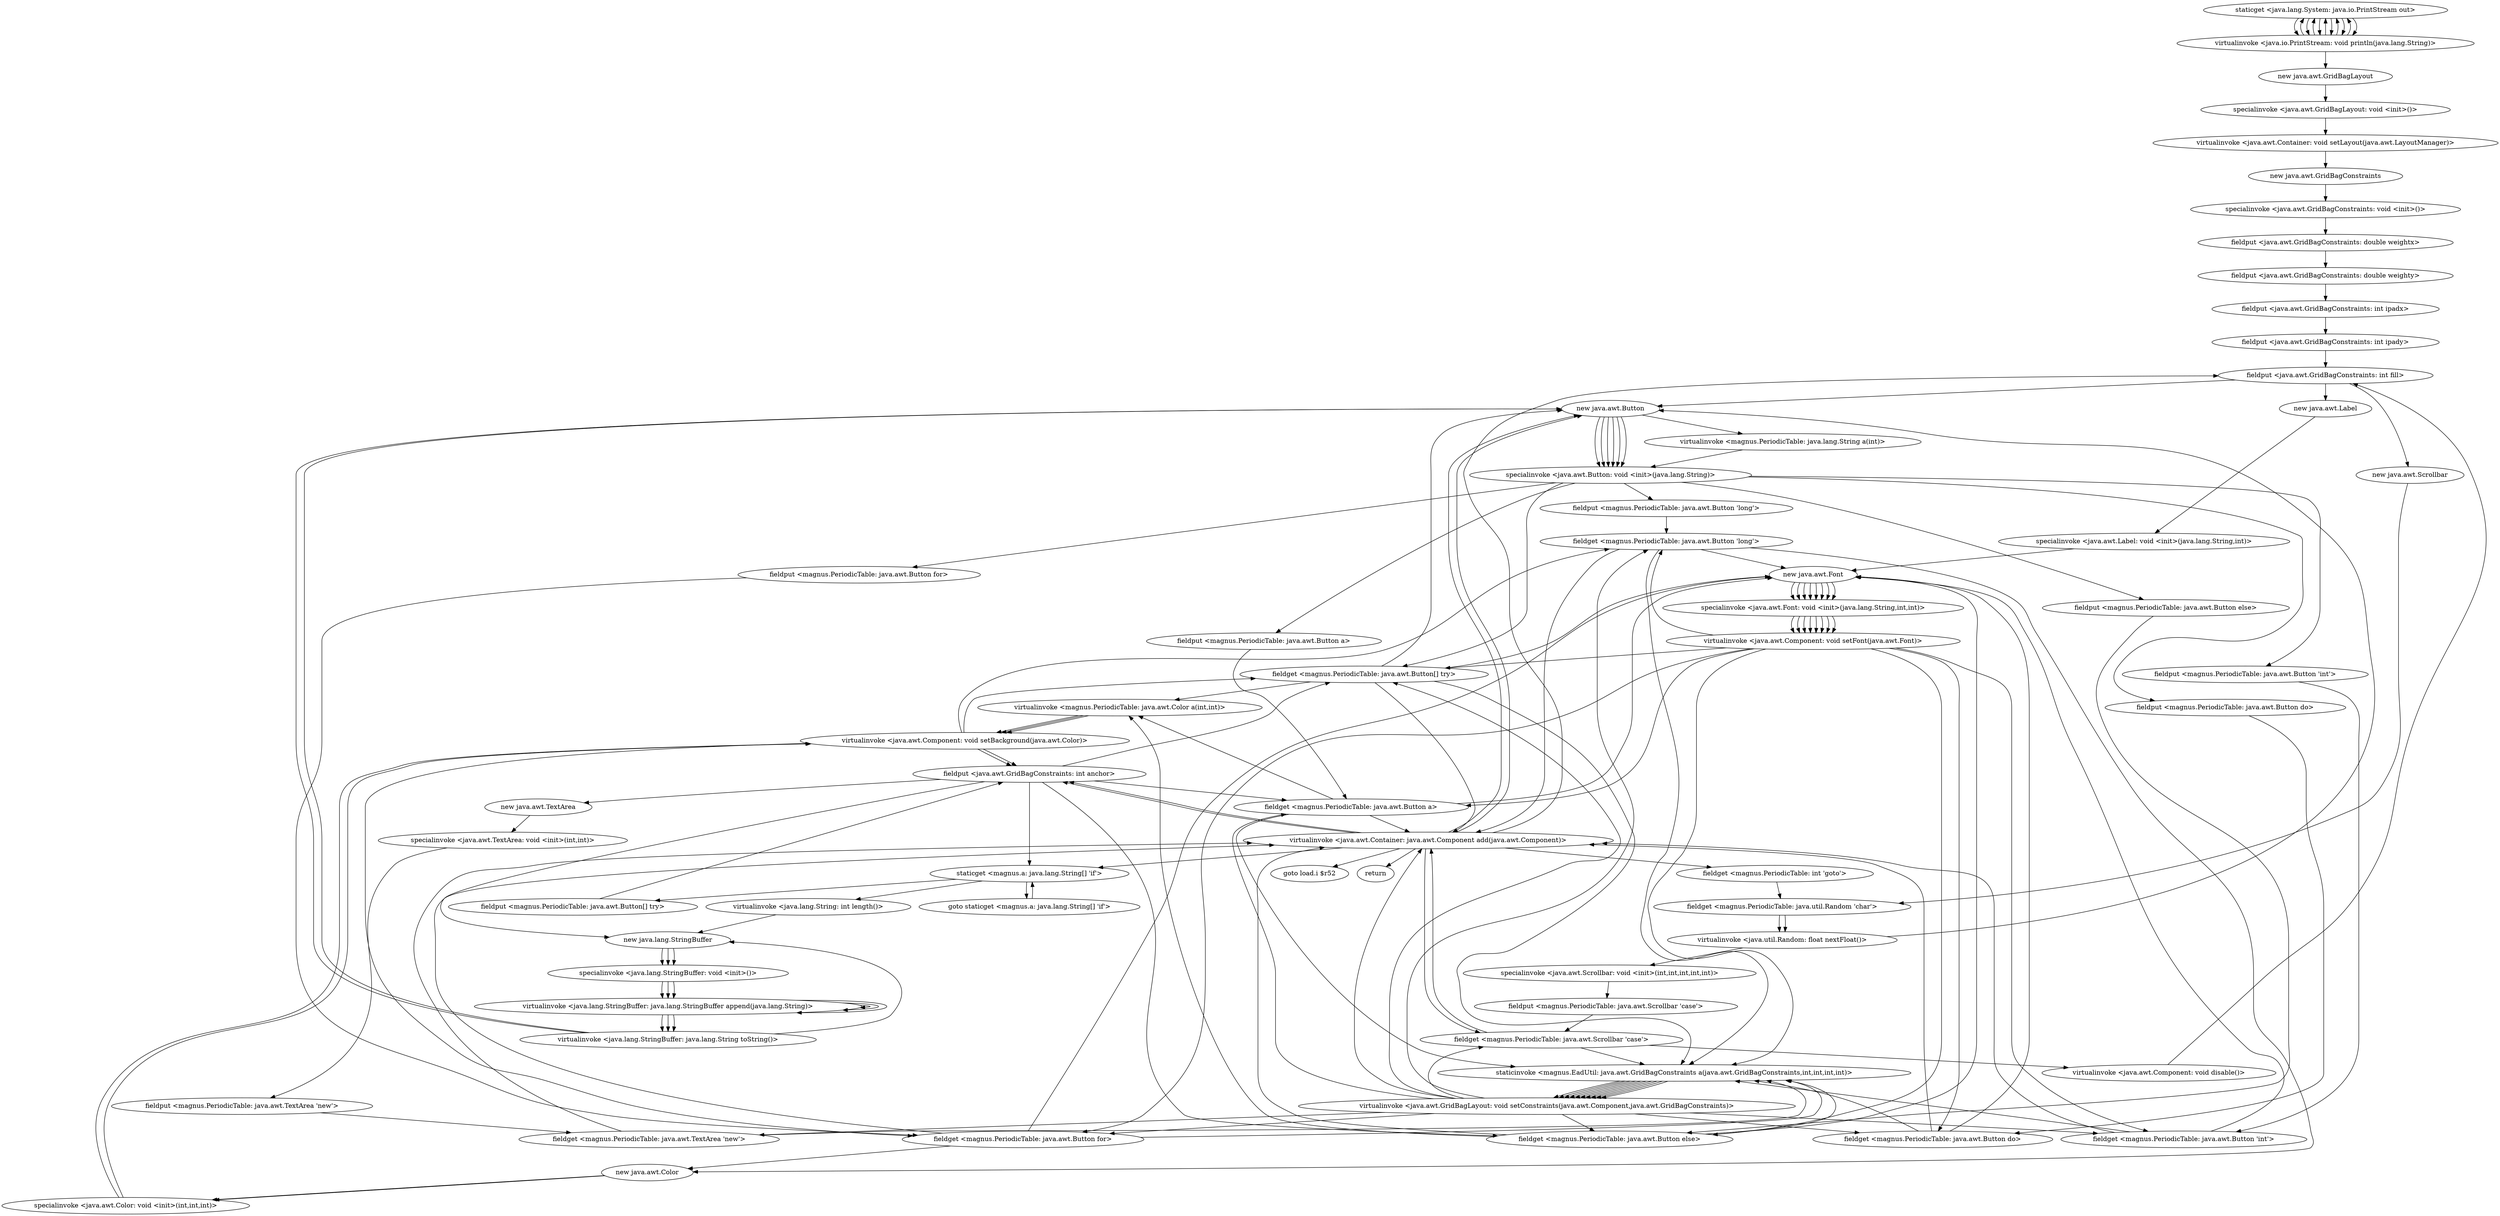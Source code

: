 digraph "" {
"staticget <java.lang.System: java.io.PrintStream out>";
 "staticget <java.lang.System: java.io.PrintStream out>"->"virtualinvoke <java.io.PrintStream: void println(java.lang.String)>";
 "virtualinvoke <java.io.PrintStream: void println(java.lang.String)>"->"staticget <java.lang.System: java.io.PrintStream out>";
 "staticget <java.lang.System: java.io.PrintStream out>"->"virtualinvoke <java.io.PrintStream: void println(java.lang.String)>";
 "virtualinvoke <java.io.PrintStream: void println(java.lang.String)>"->"staticget <java.lang.System: java.io.PrintStream out>";
 "staticget <java.lang.System: java.io.PrintStream out>"->"virtualinvoke <java.io.PrintStream: void println(java.lang.String)>";
 "virtualinvoke <java.io.PrintStream: void println(java.lang.String)>"->"staticget <java.lang.System: java.io.PrintStream out>";
 "staticget <java.lang.System: java.io.PrintStream out>"->"virtualinvoke <java.io.PrintStream: void println(java.lang.String)>";
 "virtualinvoke <java.io.PrintStream: void println(java.lang.String)>"->"staticget <java.lang.System: java.io.PrintStream out>";
 "staticget <java.lang.System: java.io.PrintStream out>"->"virtualinvoke <java.io.PrintStream: void println(java.lang.String)>";
 "virtualinvoke <java.io.PrintStream: void println(java.lang.String)>"->"staticget <java.lang.System: java.io.PrintStream out>";
 "staticget <java.lang.System: java.io.PrintStream out>"->"virtualinvoke <java.io.PrintStream: void println(java.lang.String)>";
 "virtualinvoke <java.io.PrintStream: void println(java.lang.String)>"->"new java.awt.GridBagLayout";
 "new java.awt.GridBagLayout"->"specialinvoke <java.awt.GridBagLayout: void <init>()>";
 "specialinvoke <java.awt.GridBagLayout: void <init>()>"->"virtualinvoke <java.awt.Container: void setLayout(java.awt.LayoutManager)>";
 "virtualinvoke <java.awt.Container: void setLayout(java.awt.LayoutManager)>"->"new java.awt.GridBagConstraints";
 "new java.awt.GridBagConstraints"->"specialinvoke <java.awt.GridBagConstraints: void <init>()>";
 "specialinvoke <java.awt.GridBagConstraints: void <init>()>"->"fieldput <java.awt.GridBagConstraints: double weightx>";
 "fieldput <java.awt.GridBagConstraints: double weightx>"->"fieldput <java.awt.GridBagConstraints: double weighty>";
 "fieldput <java.awt.GridBagConstraints: double weighty>"->"fieldput <java.awt.GridBagConstraints: int ipadx>";
 "fieldput <java.awt.GridBagConstraints: int ipadx>"->"fieldput <java.awt.GridBagConstraints: int ipady>";
 "fieldput <java.awt.GridBagConstraints: int ipady>"->"fieldput <java.awt.GridBagConstraints: int fill>";
 "fieldput <java.awt.GridBagConstraints: int fill>"->"new java.awt.Button";
 "new java.awt.Button"->"specialinvoke <java.awt.Button: void <init>(java.lang.String)>";
 "specialinvoke <java.awt.Button: void <init>(java.lang.String)>"->"fieldput <magnus.PeriodicTable: java.awt.Button 'long'>";
 "fieldput <magnus.PeriodicTable: java.awt.Button 'long'>"->"fieldget <magnus.PeriodicTable: java.awt.Button 'long'>";
 "fieldget <magnus.PeriodicTable: java.awt.Button 'long'>"->"new java.awt.Font";
 "new java.awt.Font"->"specialinvoke <java.awt.Font: void <init>(java.lang.String,int,int)>";
 "specialinvoke <java.awt.Font: void <init>(java.lang.String,int,int)>"->"virtualinvoke <java.awt.Component: void setFont(java.awt.Font)>";
 "virtualinvoke <java.awt.Component: void setFont(java.awt.Font)>"->"fieldget <magnus.PeriodicTable: java.awt.Button 'long'>";
 "fieldget <magnus.PeriodicTable: java.awt.Button 'long'>"->"staticinvoke <magnus.EadUtil: java.awt.GridBagConstraints a(java.awt.GridBagConstraints,int,int,int,int)>";
 "staticinvoke <magnus.EadUtil: java.awt.GridBagConstraints a(java.awt.GridBagConstraints,int,int,int,int)>"->"virtualinvoke <java.awt.GridBagLayout: void setConstraints(java.awt.Component,java.awt.GridBagConstraints)>";
 "virtualinvoke <java.awt.GridBagLayout: void setConstraints(java.awt.Component,java.awt.GridBagConstraints)>"->"fieldget <magnus.PeriodicTable: java.awt.Button 'long'>";
 "fieldget <magnus.PeriodicTable: java.awt.Button 'long'>"->"new java.awt.Color";
 "new java.awt.Color"->"specialinvoke <java.awt.Color: void <init>(int,int,int)>";
 "specialinvoke <java.awt.Color: void <init>(int,int,int)>"->"virtualinvoke <java.awt.Component: void setBackground(java.awt.Color)>";
 "virtualinvoke <java.awt.Component: void setBackground(java.awt.Color)>"->"fieldget <magnus.PeriodicTable: java.awt.Button 'long'>";
 "fieldget <magnus.PeriodicTable: java.awt.Button 'long'>"->"virtualinvoke <java.awt.Container: java.awt.Component add(java.awt.Component)>";
 "virtualinvoke <java.awt.Container: java.awt.Component add(java.awt.Component)>"->"fieldget <magnus.PeriodicTable: int 'goto'>";
 "fieldget <magnus.PeriodicTable: int 'goto'>"->"fieldget <magnus.PeriodicTable: java.util.Random 'char'>";
 "fieldget <magnus.PeriodicTable: java.util.Random 'char'>"->"virtualinvoke <java.util.Random: float nextFloat()>";
 "virtualinvoke <java.util.Random: float nextFloat()>"->"new java.awt.Button";
 "new java.awt.Button"->"virtualinvoke <magnus.PeriodicTable: java.lang.String a(int)>";
 "virtualinvoke <magnus.PeriodicTable: java.lang.String a(int)>"->"specialinvoke <java.awt.Button: void <init>(java.lang.String)>";
 "specialinvoke <java.awt.Button: void <init>(java.lang.String)>"->"fieldput <magnus.PeriodicTable: java.awt.Button for>";
 "fieldput <magnus.PeriodicTable: java.awt.Button for>"->"fieldget <magnus.PeriodicTable: java.awt.Button for>";
 "fieldget <magnus.PeriodicTable: java.awt.Button for>"->"new java.awt.Font";
 "new java.awt.Font"->"specialinvoke <java.awt.Font: void <init>(java.lang.String,int,int)>";
 "specialinvoke <java.awt.Font: void <init>(java.lang.String,int,int)>"->"virtualinvoke <java.awt.Component: void setFont(java.awt.Font)>";
 "virtualinvoke <java.awt.Component: void setFont(java.awt.Font)>"->"fieldget <magnus.PeriodicTable: java.awt.Button for>";
 "fieldget <magnus.PeriodicTable: java.awt.Button for>"->"staticinvoke <magnus.EadUtil: java.awt.GridBagConstraints a(java.awt.GridBagConstraints,int,int,int,int)>";
 "staticinvoke <magnus.EadUtil: java.awt.GridBagConstraints a(java.awt.GridBagConstraints,int,int,int,int)>"->"virtualinvoke <java.awt.GridBagLayout: void setConstraints(java.awt.Component,java.awt.GridBagConstraints)>";
 "virtualinvoke <java.awt.GridBagLayout: void setConstraints(java.awt.Component,java.awt.GridBagConstraints)>"->"fieldget <magnus.PeriodicTable: java.awt.Button for>";
 "fieldget <magnus.PeriodicTable: java.awt.Button for>"->"new java.awt.Color";
 "new java.awt.Color"->"specialinvoke <java.awt.Color: void <init>(int,int,int)>";
 "specialinvoke <java.awt.Color: void <init>(int,int,int)>"->"virtualinvoke <java.awt.Component: void setBackground(java.awt.Color)>";
 "virtualinvoke <java.awt.Component: void setBackground(java.awt.Color)>"->"fieldget <magnus.PeriodicTable: java.awt.Button for>";
 "fieldget <magnus.PeriodicTable: java.awt.Button for>"->"virtualinvoke <java.awt.Container: java.awt.Component add(java.awt.Component)>";
 "virtualinvoke <java.awt.Container: java.awt.Component add(java.awt.Component)>"->"new java.awt.Button";
 "new java.awt.Button"->"specialinvoke <java.awt.Button: void <init>(java.lang.String)>";
 "specialinvoke <java.awt.Button: void <init>(java.lang.String)>"->"fieldput <magnus.PeriodicTable: java.awt.Button 'int'>";
 "fieldput <magnus.PeriodicTable: java.awt.Button 'int'>"->"fieldget <magnus.PeriodicTable: java.awt.Button 'int'>";
 "fieldget <magnus.PeriodicTable: java.awt.Button 'int'>"->"new java.awt.Font";
 "new java.awt.Font"->"specialinvoke <java.awt.Font: void <init>(java.lang.String,int,int)>";
 "specialinvoke <java.awt.Font: void <init>(java.lang.String,int,int)>"->"virtualinvoke <java.awt.Component: void setFont(java.awt.Font)>";
 "virtualinvoke <java.awt.Component: void setFont(java.awt.Font)>"->"fieldget <magnus.PeriodicTable: java.awt.Button 'int'>";
 "fieldget <magnus.PeriodicTable: java.awt.Button 'int'>"->"staticinvoke <magnus.EadUtil: java.awt.GridBagConstraints a(java.awt.GridBagConstraints,int,int,int,int)>";
 "staticinvoke <magnus.EadUtil: java.awt.GridBagConstraints a(java.awt.GridBagConstraints,int,int,int,int)>"->"virtualinvoke <java.awt.GridBagLayout: void setConstraints(java.awt.Component,java.awt.GridBagConstraints)>";
 "virtualinvoke <java.awt.GridBagLayout: void setConstraints(java.awt.Component,java.awt.GridBagConstraints)>"->"fieldget <magnus.PeriodicTable: java.awt.Button 'int'>";
 "fieldget <magnus.PeriodicTable: java.awt.Button 'int'>"->"virtualinvoke <java.awt.Container: java.awt.Component add(java.awt.Component)>";
 "virtualinvoke <java.awt.Container: java.awt.Component add(java.awt.Component)>"->"new java.awt.Button";
 "new java.awt.Button"->"specialinvoke <java.awt.Button: void <init>(java.lang.String)>";
 "specialinvoke <java.awt.Button: void <init>(java.lang.String)>"->"fieldput <magnus.PeriodicTable: java.awt.Button do>";
 "fieldput <magnus.PeriodicTable: java.awt.Button do>"->"fieldget <magnus.PeriodicTable: java.awt.Button do>";
 "fieldget <magnus.PeriodicTable: java.awt.Button do>"->"new java.awt.Font";
 "new java.awt.Font"->"specialinvoke <java.awt.Font: void <init>(java.lang.String,int,int)>";
 "specialinvoke <java.awt.Font: void <init>(java.lang.String,int,int)>"->"virtualinvoke <java.awt.Component: void setFont(java.awt.Font)>";
 "virtualinvoke <java.awt.Component: void setFont(java.awt.Font)>"->"fieldget <magnus.PeriodicTable: java.awt.Button do>";
 "fieldget <magnus.PeriodicTable: java.awt.Button do>"->"staticinvoke <magnus.EadUtil: java.awt.GridBagConstraints a(java.awt.GridBagConstraints,int,int,int,int)>";
 "staticinvoke <magnus.EadUtil: java.awt.GridBagConstraints a(java.awt.GridBagConstraints,int,int,int,int)>"->"virtualinvoke <java.awt.GridBagLayout: void setConstraints(java.awt.Component,java.awt.GridBagConstraints)>";
 "virtualinvoke <java.awt.GridBagLayout: void setConstraints(java.awt.Component,java.awt.GridBagConstraints)>"->"fieldget <magnus.PeriodicTable: java.awt.Button do>";
 "fieldget <magnus.PeriodicTable: java.awt.Button do>"->"virtualinvoke <java.awt.Container: java.awt.Component add(java.awt.Component)>";
 "virtualinvoke <java.awt.Container: java.awt.Component add(java.awt.Component)>"->"fieldput <java.awt.GridBagConstraints: int fill>";
 "fieldput <java.awt.GridBagConstraints: int fill>"->"new java.awt.Scrollbar";
 "new java.awt.Scrollbar"->"fieldget <magnus.PeriodicTable: java.util.Random 'char'>";
 "fieldget <magnus.PeriodicTable: java.util.Random 'char'>"->"virtualinvoke <java.util.Random: float nextFloat()>";
 "virtualinvoke <java.util.Random: float nextFloat()>"->"specialinvoke <java.awt.Scrollbar: void <init>(int,int,int,int,int)>";
 "specialinvoke <java.awt.Scrollbar: void <init>(int,int,int,int,int)>"->"fieldput <magnus.PeriodicTable: java.awt.Scrollbar 'case'>";
 "fieldput <magnus.PeriodicTable: java.awt.Scrollbar 'case'>"->"fieldget <magnus.PeriodicTable: java.awt.Scrollbar 'case'>";
 "fieldget <magnus.PeriodicTable: java.awt.Scrollbar 'case'>"->"staticinvoke <magnus.EadUtil: java.awt.GridBagConstraints a(java.awt.GridBagConstraints,int,int,int,int)>";
 "staticinvoke <magnus.EadUtil: java.awt.GridBagConstraints a(java.awt.GridBagConstraints,int,int,int,int)>"->"virtualinvoke <java.awt.GridBagLayout: void setConstraints(java.awt.Component,java.awt.GridBagConstraints)>";
 "virtualinvoke <java.awt.GridBagLayout: void setConstraints(java.awt.Component,java.awt.GridBagConstraints)>"->"fieldget <magnus.PeriodicTable: java.awt.Scrollbar 'case'>";
 "fieldget <magnus.PeriodicTable: java.awt.Scrollbar 'case'>"->"virtualinvoke <java.awt.Container: java.awt.Component add(java.awt.Component)>";
 "virtualinvoke <java.awt.Container: java.awt.Component add(java.awt.Component)>"->"fieldget <magnus.PeriodicTable: java.awt.Scrollbar 'case'>";
 "fieldget <magnus.PeriodicTable: java.awt.Scrollbar 'case'>"->"virtualinvoke <java.awt.Component: void disable()>";
 "virtualinvoke <java.awt.Component: void disable()>"->"fieldput <java.awt.GridBagConstraints: int fill>";
 "fieldput <java.awt.GridBagConstraints: int fill>"->"new java.awt.Label";
 "new java.awt.Label"->"specialinvoke <java.awt.Label: void <init>(java.lang.String,int)>";
 "specialinvoke <java.awt.Label: void <init>(java.lang.String,int)>"->"new java.awt.Font";
 "new java.awt.Font"->"specialinvoke <java.awt.Font: void <init>(java.lang.String,int,int)>";
 "specialinvoke <java.awt.Font: void <init>(java.lang.String,int,int)>"->"virtualinvoke <java.awt.Component: void setFont(java.awt.Font)>";
 "virtualinvoke <java.awt.Component: void setFont(java.awt.Font)>"->"staticinvoke <magnus.EadUtil: java.awt.GridBagConstraints a(java.awt.GridBagConstraints,int,int,int,int)>";
 "staticinvoke <magnus.EadUtil: java.awt.GridBagConstraints a(java.awt.GridBagConstraints,int,int,int,int)>"->"virtualinvoke <java.awt.GridBagLayout: void setConstraints(java.awt.Component,java.awt.GridBagConstraints)>";
 "virtualinvoke <java.awt.GridBagLayout: void setConstraints(java.awt.Component,java.awt.GridBagConstraints)>"->"virtualinvoke <java.awt.Container: java.awt.Component add(java.awt.Component)>";
 "virtualinvoke <java.awt.Container: java.awt.Component add(java.awt.Component)>"->"staticget <magnus.a: java.lang.String[] 'if'>";
 "staticget <magnus.a: java.lang.String[] 'if'>"->"fieldput <magnus.PeriodicTable: java.awt.Button[] try>";
 "fieldput <magnus.PeriodicTable: java.awt.Button[] try>"->"fieldput <java.awt.GridBagConstraints: int anchor>";
 "fieldput <java.awt.GridBagConstraints: int anchor>"->"staticget <magnus.a: java.lang.String[] 'if'>";
 "staticget <magnus.a: java.lang.String[] 'if'>"->"goto staticget <magnus.a: java.lang.String[] 'if'>";
 "goto staticget <magnus.a: java.lang.String[] 'if'>"->"staticget <magnus.a: java.lang.String[] 'if'>";
 "staticget <magnus.a: java.lang.String[] 'if'>"->"virtualinvoke <java.lang.String: int length()>";
 "virtualinvoke <java.lang.String: int length()>"->"new java.lang.StringBuffer";
 "new java.lang.StringBuffer"->"specialinvoke <java.lang.StringBuffer: void <init>()>";
 "specialinvoke <java.lang.StringBuffer: void <init>()>"->"virtualinvoke <java.lang.StringBuffer: java.lang.StringBuffer append(java.lang.String)>";
 "virtualinvoke <java.lang.StringBuffer: java.lang.StringBuffer append(java.lang.String)>"->"virtualinvoke <java.lang.StringBuffer: java.lang.StringBuffer append(java.lang.String)>";
 "virtualinvoke <java.lang.StringBuffer: java.lang.StringBuffer append(java.lang.String)>"->"virtualinvoke <java.lang.StringBuffer: java.lang.String toString()>";
 "virtualinvoke <java.lang.StringBuffer: java.lang.String toString()>"->"new java.lang.StringBuffer";
 "new java.lang.StringBuffer"->"specialinvoke <java.lang.StringBuffer: void <init>()>";
 "specialinvoke <java.lang.StringBuffer: void <init>()>"->"virtualinvoke <java.lang.StringBuffer: java.lang.StringBuffer append(java.lang.String)>";
 "virtualinvoke <java.lang.StringBuffer: java.lang.StringBuffer append(java.lang.String)>"->"virtualinvoke <java.lang.StringBuffer: java.lang.StringBuffer append(java.lang.String)>";
 "virtualinvoke <java.lang.StringBuffer: java.lang.StringBuffer append(java.lang.String)>"->"virtualinvoke <java.lang.StringBuffer: java.lang.String toString()>";
 "virtualinvoke <java.lang.StringBuffer: java.lang.String toString()>"->"new java.awt.Button";
 "new java.awt.Button"->"specialinvoke <java.awt.Button: void <init>(java.lang.String)>";
 "specialinvoke <java.awt.Button: void <init>(java.lang.String)>"->"fieldput <magnus.PeriodicTable: java.awt.Button a>";
 "fieldput <magnus.PeriodicTable: java.awt.Button a>"->"fieldget <magnus.PeriodicTable: java.awt.Button a>";
 "fieldget <magnus.PeriodicTable: java.awt.Button a>"->"new java.awt.Font";
 "new java.awt.Font"->"specialinvoke <java.awt.Font: void <init>(java.lang.String,int,int)>";
 "specialinvoke <java.awt.Font: void <init>(java.lang.String,int,int)>"->"virtualinvoke <java.awt.Component: void setFont(java.awt.Font)>";
 "virtualinvoke <java.awt.Component: void setFont(java.awt.Font)>"->"fieldget <magnus.PeriodicTable: java.awt.Button a>";
 "fieldget <magnus.PeriodicTable: java.awt.Button a>"->"virtualinvoke <magnus.PeriodicTable: java.awt.Color a(int,int)>";
 "virtualinvoke <magnus.PeriodicTable: java.awt.Color a(int,int)>"->"virtualinvoke <java.awt.Component: void setBackground(java.awt.Color)>";
 "virtualinvoke <java.awt.Component: void setBackground(java.awt.Color)>"->"fieldput <java.awt.GridBagConstraints: int anchor>";
 "fieldput <java.awt.GridBagConstraints: int anchor>"->"fieldget <magnus.PeriodicTable: java.awt.Button a>";
 "fieldget <magnus.PeriodicTable: java.awt.Button a>"->"staticinvoke <magnus.EadUtil: java.awt.GridBagConstraints a(java.awt.GridBagConstraints,int,int,int,int)>";
 "staticinvoke <magnus.EadUtil: java.awt.GridBagConstraints a(java.awt.GridBagConstraints,int,int,int,int)>"->"virtualinvoke <java.awt.GridBagLayout: void setConstraints(java.awt.Component,java.awt.GridBagConstraints)>";
 "virtualinvoke <java.awt.GridBagLayout: void setConstraints(java.awt.Component,java.awt.GridBagConstraints)>"->"fieldget <magnus.PeriodicTable: java.awt.Button a>";
 "fieldget <magnus.PeriodicTable: java.awt.Button a>"->"virtualinvoke <java.awt.Container: java.awt.Component add(java.awt.Component)>";
 "virtualinvoke <java.awt.Container: java.awt.Component add(java.awt.Component)>"->"fieldput <java.awt.GridBagConstraints: int anchor>";
 "fieldput <java.awt.GridBagConstraints: int anchor>"->"new java.lang.StringBuffer";
 "new java.lang.StringBuffer"->"specialinvoke <java.lang.StringBuffer: void <init>()>";
 "specialinvoke <java.lang.StringBuffer: void <init>()>"->"virtualinvoke <java.lang.StringBuffer: java.lang.StringBuffer append(java.lang.String)>";
 "virtualinvoke <java.lang.StringBuffer: java.lang.StringBuffer append(java.lang.String)>"->"virtualinvoke <java.lang.StringBuffer: java.lang.StringBuffer append(java.lang.String)>";
 "virtualinvoke <java.lang.StringBuffer: java.lang.StringBuffer append(java.lang.String)>"->"virtualinvoke <java.lang.StringBuffer: java.lang.String toString()>";
 "virtualinvoke <java.lang.StringBuffer: java.lang.String toString()>"->"new java.awt.Button";
 "new java.awt.Button"->"specialinvoke <java.awt.Button: void <init>(java.lang.String)>";
 "specialinvoke <java.awt.Button: void <init>(java.lang.String)>"->"fieldput <magnus.PeriodicTable: java.awt.Button else>";
 "fieldput <magnus.PeriodicTable: java.awt.Button else>"->"fieldget <magnus.PeriodicTable: java.awt.Button else>";
 "fieldget <magnus.PeriodicTable: java.awt.Button else>"->"new java.awt.Font";
 "new java.awt.Font"->"specialinvoke <java.awt.Font: void <init>(java.lang.String,int,int)>";
 "specialinvoke <java.awt.Font: void <init>(java.lang.String,int,int)>"->"virtualinvoke <java.awt.Component: void setFont(java.awt.Font)>";
 "virtualinvoke <java.awt.Component: void setFont(java.awt.Font)>"->"fieldget <magnus.PeriodicTable: java.awt.Button else>";
 "fieldget <magnus.PeriodicTable: java.awt.Button else>"->"virtualinvoke <magnus.PeriodicTable: java.awt.Color a(int,int)>";
 "virtualinvoke <magnus.PeriodicTable: java.awt.Color a(int,int)>"->"virtualinvoke <java.awt.Component: void setBackground(java.awt.Color)>";
 "virtualinvoke <java.awt.Component: void setBackground(java.awt.Color)>"->"fieldput <java.awt.GridBagConstraints: int anchor>";
 "fieldput <java.awt.GridBagConstraints: int anchor>"->"fieldget <magnus.PeriodicTable: java.awt.Button else>";
 "fieldget <magnus.PeriodicTable: java.awt.Button else>"->"staticinvoke <magnus.EadUtil: java.awt.GridBagConstraints a(java.awt.GridBagConstraints,int,int,int,int)>";
 "staticinvoke <magnus.EadUtil: java.awt.GridBagConstraints a(java.awt.GridBagConstraints,int,int,int,int)>"->"virtualinvoke <java.awt.GridBagLayout: void setConstraints(java.awt.Component,java.awt.GridBagConstraints)>";
 "virtualinvoke <java.awt.GridBagLayout: void setConstraints(java.awt.Component,java.awt.GridBagConstraints)>"->"fieldget <magnus.PeriodicTable: java.awt.Button else>";
 "fieldget <magnus.PeriodicTable: java.awt.Button else>"->"virtualinvoke <java.awt.Container: java.awt.Component add(java.awt.Component)>";
 "virtualinvoke <java.awt.Container: java.awt.Component add(java.awt.Component)>"->"fieldput <java.awt.GridBagConstraints: int anchor>";
 "fieldput <java.awt.GridBagConstraints: int anchor>"->"fieldget <magnus.PeriodicTable: java.awt.Button[] try>";
 "fieldget <magnus.PeriodicTable: java.awt.Button[] try>"->"new java.awt.Button";
 "new java.awt.Button"->"specialinvoke <java.awt.Button: void <init>(java.lang.String)>";
 "specialinvoke <java.awt.Button: void <init>(java.lang.String)>"->"fieldget <magnus.PeriodicTable: java.awt.Button[] try>";
 "fieldget <magnus.PeriodicTable: java.awt.Button[] try>"->"new java.awt.Font";
 "new java.awt.Font"->"specialinvoke <java.awt.Font: void <init>(java.lang.String,int,int)>";
 "specialinvoke <java.awt.Font: void <init>(java.lang.String,int,int)>"->"virtualinvoke <java.awt.Component: void setFont(java.awt.Font)>";
 "virtualinvoke <java.awt.Component: void setFont(java.awt.Font)>"->"fieldget <magnus.PeriodicTable: java.awt.Button[] try>";
 "fieldget <magnus.PeriodicTable: java.awt.Button[] try>"->"virtualinvoke <magnus.PeriodicTable: java.awt.Color a(int,int)>";
 "virtualinvoke <magnus.PeriodicTable: java.awt.Color a(int,int)>"->"virtualinvoke <java.awt.Component: void setBackground(java.awt.Color)>";
 "virtualinvoke <java.awt.Component: void setBackground(java.awt.Color)>"->"fieldget <magnus.PeriodicTable: java.awt.Button[] try>";
 "fieldget <magnus.PeriodicTable: java.awt.Button[] try>"->"staticinvoke <magnus.EadUtil: java.awt.GridBagConstraints a(java.awt.GridBagConstraints,int,int,int,int)>";
 "staticinvoke <magnus.EadUtil: java.awt.GridBagConstraints a(java.awt.GridBagConstraints,int,int,int,int)>"->"virtualinvoke <java.awt.GridBagLayout: void setConstraints(java.awt.Component,java.awt.GridBagConstraints)>";
 "virtualinvoke <java.awt.GridBagLayout: void setConstraints(java.awt.Component,java.awt.GridBagConstraints)>"->"fieldget <magnus.PeriodicTable: java.awt.Button[] try>";
 "fieldget <magnus.PeriodicTable: java.awt.Button[] try>"->"virtualinvoke <java.awt.Container: java.awt.Component add(java.awt.Component)>";
 "virtualinvoke <java.awt.Container: java.awt.Component add(java.awt.Component)>"->"goto load.i $r52";
"goto staticget <magnus.a: java.lang.String[] 'if'>";
"goto staticget <magnus.a: java.lang.String[] 'if'>";
"goto staticget <magnus.a: java.lang.String[] 'if'>";
"goto staticget <magnus.a: java.lang.String[] 'if'>";
"goto staticget <magnus.a: java.lang.String[] 'if'>";
"goto staticget <magnus.a: java.lang.String[] 'if'>";
"goto staticget <magnus.a: java.lang.String[] 'if'>";
"goto staticget <magnus.a: java.lang.String[] 'if'>";
"goto staticget <magnus.a: java.lang.String[] 'if'>";
"goto staticget <magnus.a: java.lang.String[] 'if'>";
"fieldput <java.awt.GridBagConstraints: int anchor>";
 "fieldput <java.awt.GridBagConstraints: int anchor>"->"new java.awt.TextArea";
 "new java.awt.TextArea"->"specialinvoke <java.awt.TextArea: void <init>(int,int)>";
 "specialinvoke <java.awt.TextArea: void <init>(int,int)>"->"fieldput <magnus.PeriodicTable: java.awt.TextArea 'new'>";
 "fieldput <magnus.PeriodicTable: java.awt.TextArea 'new'>"->"fieldget <magnus.PeriodicTable: java.awt.TextArea 'new'>";
 "fieldget <magnus.PeriodicTable: java.awt.TextArea 'new'>"->"staticinvoke <magnus.EadUtil: java.awt.GridBagConstraints a(java.awt.GridBagConstraints,int,int,int,int)>";
 "staticinvoke <magnus.EadUtil: java.awt.GridBagConstraints a(java.awt.GridBagConstraints,int,int,int,int)>"->"virtualinvoke <java.awt.GridBagLayout: void setConstraints(java.awt.Component,java.awt.GridBagConstraints)>";
 "virtualinvoke <java.awt.GridBagLayout: void setConstraints(java.awt.Component,java.awt.GridBagConstraints)>"->"fieldget <magnus.PeriodicTable: java.awt.TextArea 'new'>";
 "fieldget <magnus.PeriodicTable: java.awt.TextArea 'new'>"->"virtualinvoke <java.awt.Container: java.awt.Component add(java.awt.Component)>";
 "virtualinvoke <java.awt.Container: java.awt.Component add(java.awt.Component)>"->"return";
}

